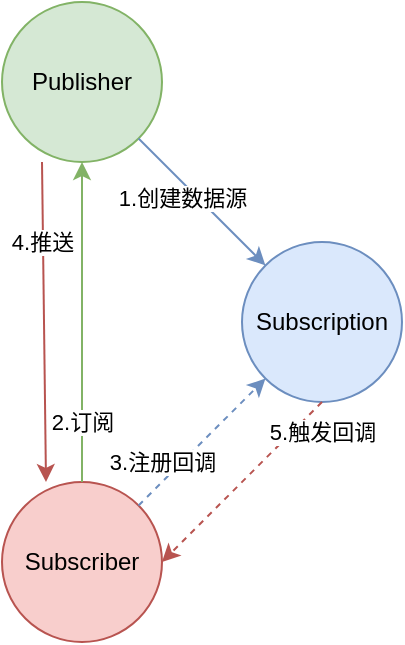 <mxfile version="13.8.0" type="github">
  <diagram id="AVdkK1PLs9P7U54mo2xE" name="Page-1">
    <mxGraphModel dx="1426" dy="865" grid="1" gridSize="10" guides="1" tooltips="1" connect="1" arrows="1" fold="1" page="1" pageScale="1" pageWidth="827" pageHeight="1169" math="0" shadow="0">
      <root>
        <mxCell id="0" />
        <mxCell id="1" parent="0" />
        <mxCell id="495p1i4vmTbWJiw6u5Bj-1" value="Publisher" style="ellipse;whiteSpace=wrap;html=1;aspect=fixed;fillColor=#d5e8d4;strokeColor=#82b366;" parent="1" vertex="1">
          <mxGeometry x="280" y="200" width="80" height="80" as="geometry" />
        </mxCell>
        <mxCell id="AqtAtn6oy-ibJIyEWXRs-1" value="Subscriber" style="ellipse;whiteSpace=wrap;html=1;aspect=fixed;fillColor=#f8cecc;strokeColor=#b85450;" parent="1" vertex="1">
          <mxGeometry x="280" y="440" width="80" height="80" as="geometry" />
        </mxCell>
        <mxCell id="AqtAtn6oy-ibJIyEWXRs-2" value="Subscription" style="ellipse;whiteSpace=wrap;html=1;aspect=fixed;fillColor=#dae8fc;strokeColor=#6c8ebf;" parent="1" vertex="1">
          <mxGeometry x="400" y="320" width="80" height="80" as="geometry" />
        </mxCell>
        <mxCell id="AqtAtn6oy-ibJIyEWXRs-3" value="2.订阅" style="endArrow=classic;html=1;exitX=0.5;exitY=0;exitDx=0;exitDy=0;entryX=0.5;entryY=1;entryDx=0;entryDy=0;fillColor=#d5e8d4;strokeColor=#82b366;" parent="1" source="AqtAtn6oy-ibJIyEWXRs-1" target="495p1i4vmTbWJiw6u5Bj-1" edge="1">
          <mxGeometry x="-0.625" width="50" height="50" relative="1" as="geometry">
            <mxPoint x="600" y="470" as="sourcePoint" />
            <mxPoint x="240" y="400" as="targetPoint" />
            <mxPoint as="offset" />
          </mxGeometry>
        </mxCell>
        <mxCell id="AqtAtn6oy-ibJIyEWXRs-5" value="" style="endArrow=classic;html=1;exitX=1;exitY=1;exitDx=0;exitDy=0;entryX=0;entryY=0;entryDx=0;entryDy=0;fillColor=#dae8fc;strokeColor=#6c8ebf;" parent="1" source="495p1i4vmTbWJiw6u5Bj-1" target="AqtAtn6oy-ibJIyEWXRs-2" edge="1">
          <mxGeometry width="50" height="50" relative="1" as="geometry">
            <mxPoint x="600" y="470" as="sourcePoint" />
            <mxPoint x="450" y="280" as="targetPoint" />
          </mxGeometry>
        </mxCell>
        <mxCell id="AqtAtn6oy-ibJIyEWXRs-7" value="1.创建数据源" style="edgeLabel;html=1;align=center;verticalAlign=middle;resizable=0;points=[];" parent="AqtAtn6oy-ibJIyEWXRs-5" vertex="1" connectable="0">
          <mxGeometry x="-0.173" y="-4" relative="1" as="geometry">
            <mxPoint x="-2" as="offset" />
          </mxGeometry>
        </mxCell>
        <mxCell id="AqtAtn6oy-ibJIyEWXRs-6" value="" style="endArrow=classic;html=1;exitX=0.5;exitY=1;exitDx=0;exitDy=0;entryX=1;entryY=0.5;entryDx=0;entryDy=0;dashed=1;fillColor=#f8cecc;strokeColor=#b85450;" parent="1" source="AqtAtn6oy-ibJIyEWXRs-2" target="AqtAtn6oy-ibJIyEWXRs-1" edge="1">
          <mxGeometry width="50" height="50" relative="1" as="geometry">
            <mxPoint x="600" y="470" as="sourcePoint" />
            <mxPoint x="650" y="420" as="targetPoint" />
          </mxGeometry>
        </mxCell>
        <mxCell id="AqtAtn6oy-ibJIyEWXRs-11" value="5.触发回调" style="edgeLabel;html=1;align=center;verticalAlign=middle;resizable=0;points=[];" parent="AqtAtn6oy-ibJIyEWXRs-6" vertex="1" connectable="0">
          <mxGeometry x="-0.648" y="1" relative="1" as="geometry">
            <mxPoint x="13.44" as="offset" />
          </mxGeometry>
        </mxCell>
        <mxCell id="AqtAtn6oy-ibJIyEWXRs-8" value="" style="endArrow=classic;html=1;exitX=0.25;exitY=1;exitDx=0;exitDy=0;exitPerimeter=0;entryX=0.275;entryY=0;entryDx=0;entryDy=0;entryPerimeter=0;fillColor=#f8cecc;strokeColor=#b85450;" parent="1" source="495p1i4vmTbWJiw6u5Bj-1" target="AqtAtn6oy-ibJIyEWXRs-1" edge="1">
          <mxGeometry width="50" height="50" relative="1" as="geometry">
            <mxPoint x="600" y="470" as="sourcePoint" />
            <mxPoint x="650" y="420" as="targetPoint" />
          </mxGeometry>
        </mxCell>
        <mxCell id="AqtAtn6oy-ibJIyEWXRs-9" value="4.推送" style="edgeLabel;html=1;align=center;verticalAlign=middle;resizable=0;points=[];" parent="AqtAtn6oy-ibJIyEWXRs-8" vertex="1" connectable="0">
          <mxGeometry x="-0.387" y="2" relative="1" as="geometry">
            <mxPoint x="-2.61" y="-8.97" as="offset" />
          </mxGeometry>
        </mxCell>
        <mxCell id="AqtAtn6oy-ibJIyEWXRs-10" value="3.注册回调" style="endArrow=classic;html=1;exitX=1;exitY=0;exitDx=0;exitDy=0;entryX=0;entryY=1;entryDx=0;entryDy=0;dashed=1;fillColor=#dae8fc;strokeColor=#6c8ebf;" parent="1" source="AqtAtn6oy-ibJIyEWXRs-1" target="AqtAtn6oy-ibJIyEWXRs-2" edge="1">
          <mxGeometry x="-0.473" y="7" width="50" height="50" relative="1" as="geometry">
            <mxPoint x="600" y="470" as="sourcePoint" />
            <mxPoint x="650" y="420" as="targetPoint" />
            <mxPoint as="offset" />
          </mxGeometry>
        </mxCell>
      </root>
    </mxGraphModel>
  </diagram>
</mxfile>
